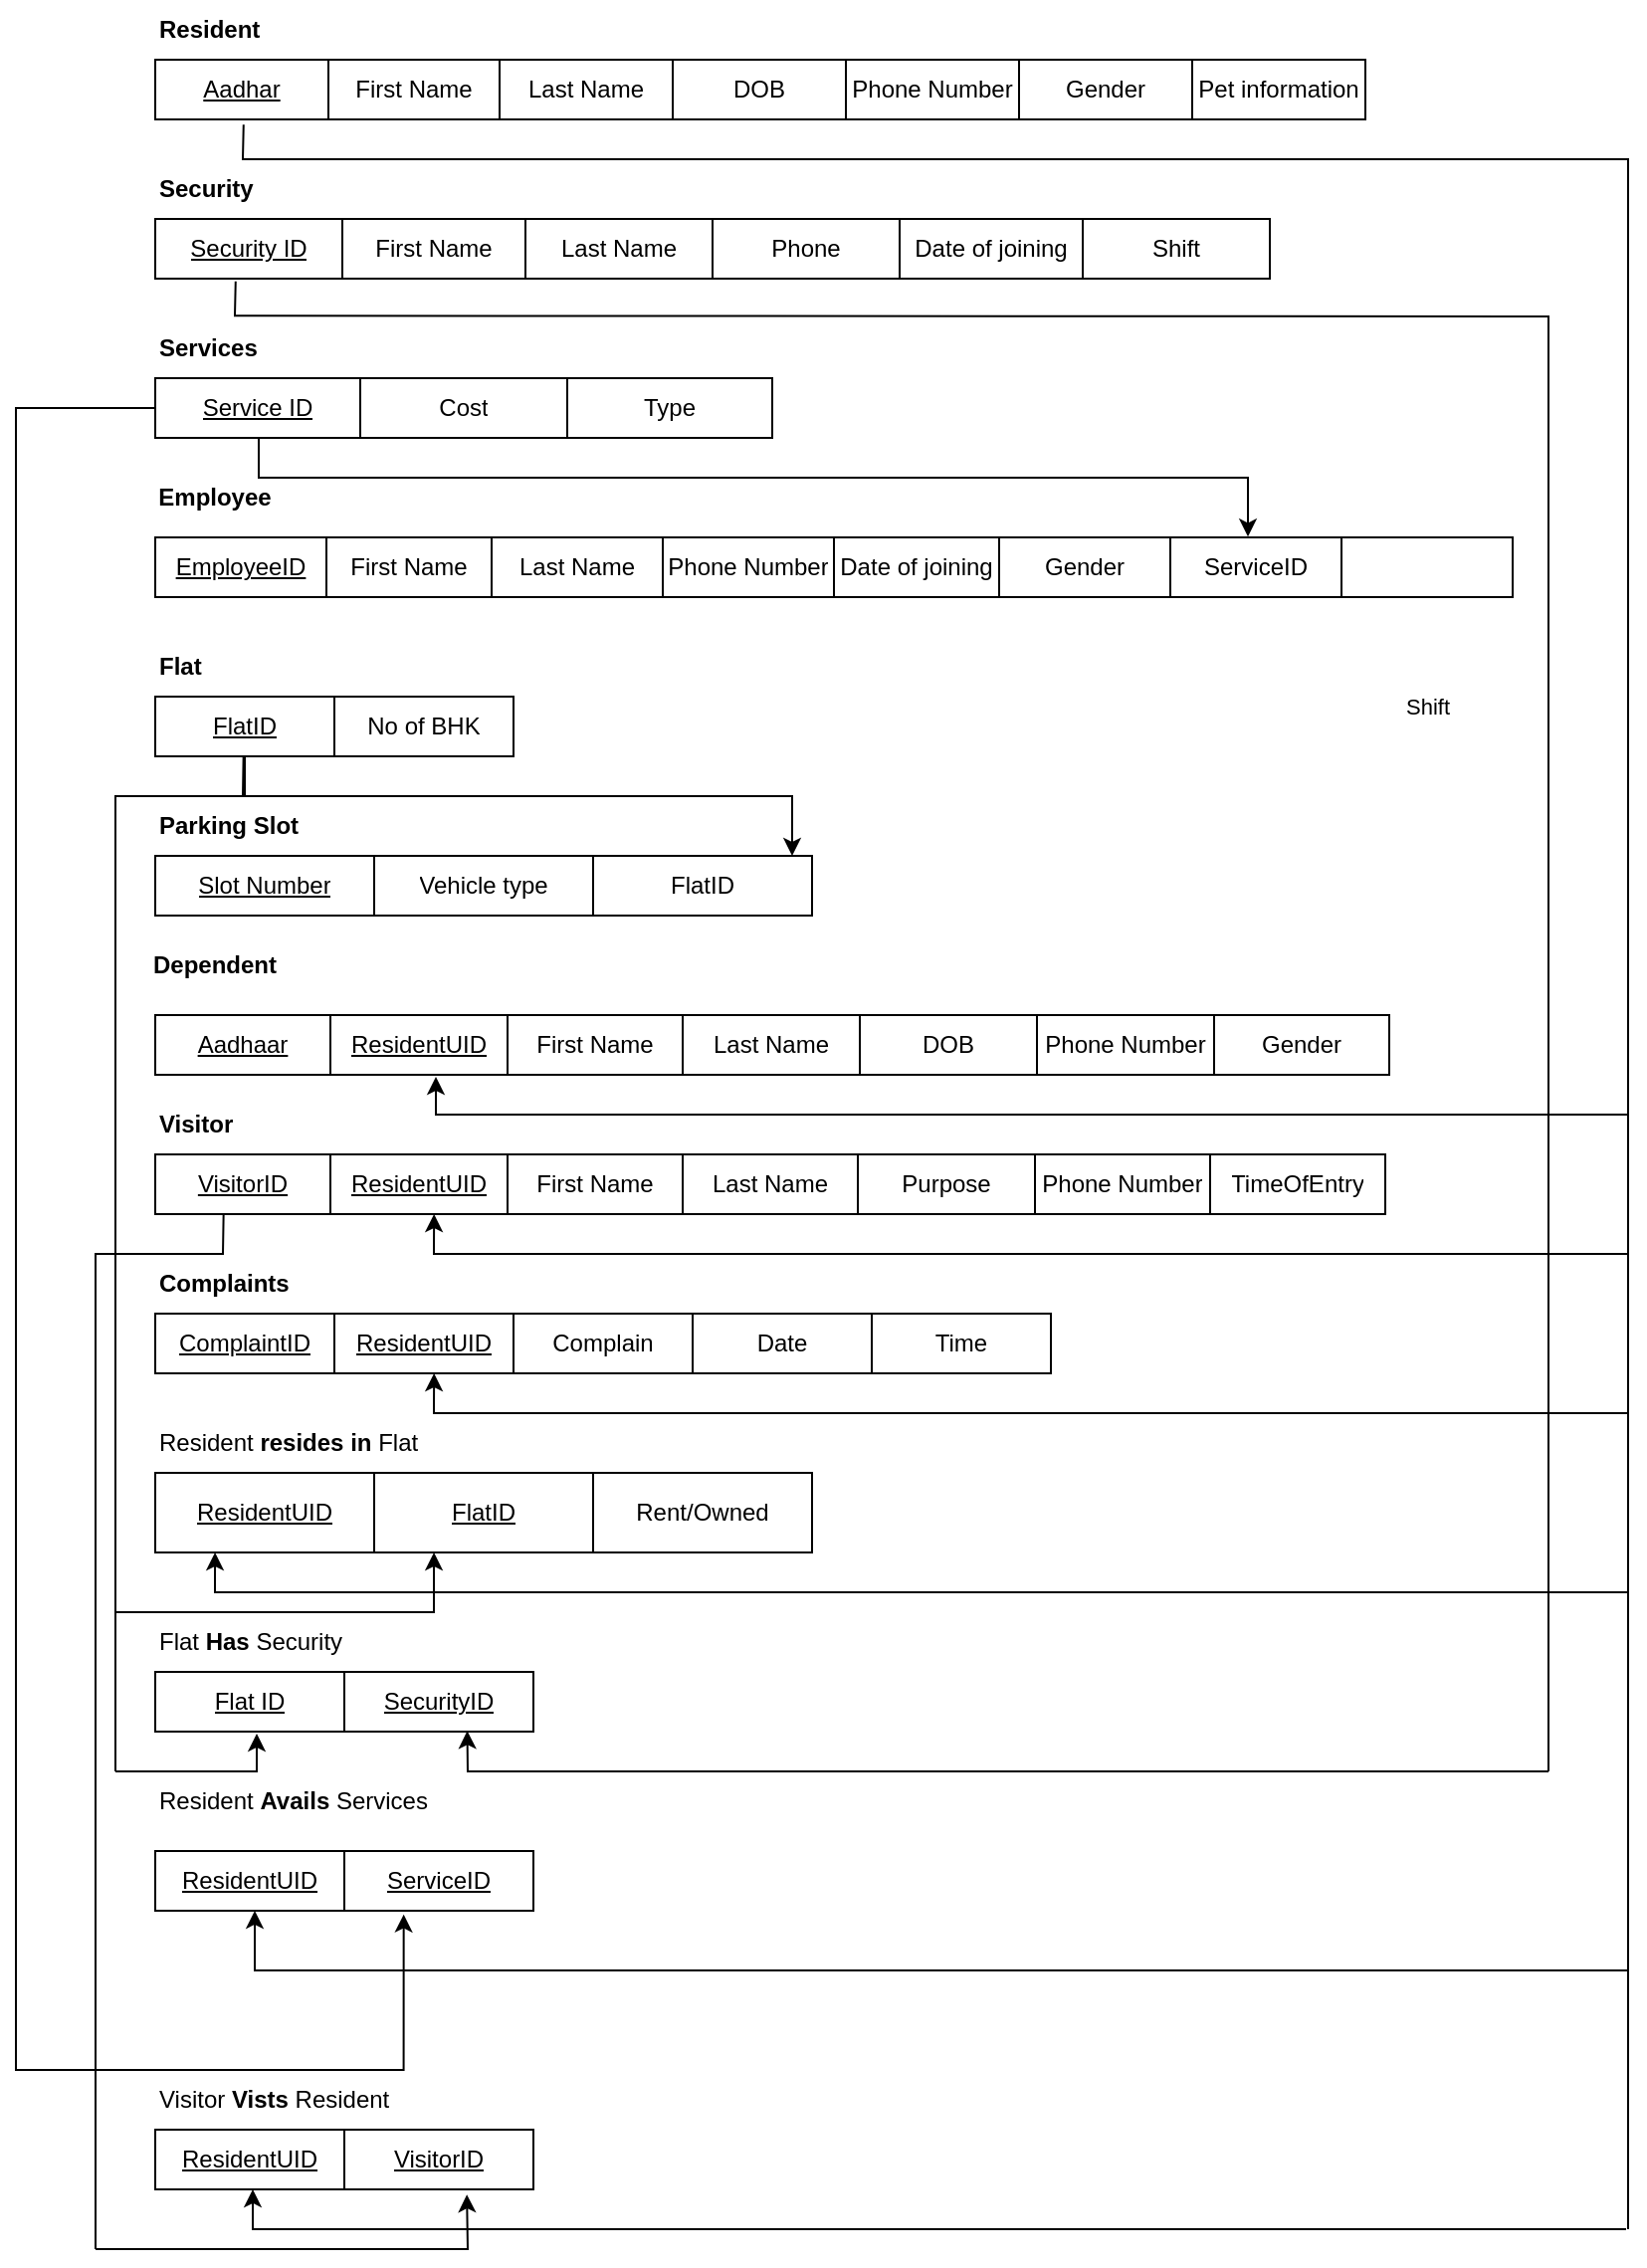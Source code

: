 <mxfile version="15.6.2" type="google"><diagram id="RNq_NW-v4HXWH7yuH_KK" name="Page-1"><mxGraphModel dx="1940" dy="628" grid="1" gridSize="10" guides="1" tooltips="1" connect="1" arrows="1" fold="1" page="1" pageScale="1" pageWidth="827" pageHeight="1169" math="0" shadow="0"><root><mxCell id="0"/><mxCell id="1" parent="0"/><mxCell id="H62181Dm9VZRZOaJPFWb-1" value="" style="shape=table;html=1;whiteSpace=wrap;startSize=0;container=1;collapsible=0;childLayout=tableLayout;" parent="1" vertex="1"><mxGeometry x="20" y="50" width="608" height="30" as="geometry"/></mxCell><mxCell id="H62181Dm9VZRZOaJPFWb-6" value="" style="shape=partialRectangle;html=1;whiteSpace=wrap;collapsible=0;dropTarget=0;pointerEvents=0;fillColor=none;top=0;left=0;bottom=0;right=0;points=[[0,0.5],[1,0.5]];portConstraint=eastwest;" parent="H62181Dm9VZRZOaJPFWb-1" vertex="1"><mxGeometry width="608" height="30" as="geometry"/></mxCell><mxCell id="H62181Dm9VZRZOaJPFWb-7" value="&lt;u&gt;Aadhar&lt;/u&gt;" style="shape=partialRectangle;html=1;whiteSpace=wrap;connectable=0;fillColor=none;top=0;left=0;bottom=0;right=0;overflow=hidden;pointerEvents=1;" parent="H62181Dm9VZRZOaJPFWb-6" vertex="1"><mxGeometry width="87" height="30" as="geometry"><mxRectangle width="87" height="30" as="alternateBounds"/></mxGeometry></mxCell><mxCell id="H62181Dm9VZRZOaJPFWb-8" value="First Name" style="shape=partialRectangle;html=1;whiteSpace=wrap;connectable=0;fillColor=none;top=0;left=0;bottom=0;right=0;overflow=hidden;pointerEvents=1;" parent="H62181Dm9VZRZOaJPFWb-6" vertex="1"><mxGeometry x="87" width="86" height="30" as="geometry"><mxRectangle width="86" height="30" as="alternateBounds"/></mxGeometry></mxCell><mxCell id="H62181Dm9VZRZOaJPFWb-15" value="Last Name" style="shape=partialRectangle;html=1;whiteSpace=wrap;connectable=0;fillColor=none;top=0;left=0;bottom=0;right=0;overflow=hidden;pointerEvents=1;" parent="H62181Dm9VZRZOaJPFWb-6" vertex="1"><mxGeometry x="173" width="87" height="30" as="geometry"><mxRectangle width="87" height="30" as="alternateBounds"/></mxGeometry></mxCell><mxCell id="H62181Dm9VZRZOaJPFWb-18" value="DOB" style="shape=partialRectangle;html=1;whiteSpace=wrap;connectable=0;fillColor=none;top=0;left=0;bottom=0;right=0;overflow=hidden;pointerEvents=1;" parent="H62181Dm9VZRZOaJPFWb-6" vertex="1"><mxGeometry x="260" width="87" height="30" as="geometry"><mxRectangle width="87" height="30" as="alternateBounds"/></mxGeometry></mxCell><mxCell id="H62181Dm9VZRZOaJPFWb-9" value="Phone Number" style="shape=partialRectangle;html=1;whiteSpace=wrap;connectable=0;fillColor=none;top=0;left=0;bottom=0;right=0;overflow=hidden;pointerEvents=1;" parent="H62181Dm9VZRZOaJPFWb-6" vertex="1"><mxGeometry x="347" width="87" height="30" as="geometry"><mxRectangle width="87" height="30" as="alternateBounds"/></mxGeometry></mxCell><mxCell id="H62181Dm9VZRZOaJPFWb-19" value="Gender" style="shape=partialRectangle;html=1;whiteSpace=wrap;connectable=0;fillColor=none;top=0;left=0;bottom=0;right=0;overflow=hidden;pointerEvents=1;" parent="H62181Dm9VZRZOaJPFWb-6" vertex="1"><mxGeometry x="434" width="87" height="30" as="geometry"><mxRectangle width="87" height="30" as="alternateBounds"/></mxGeometry></mxCell><mxCell id="H62181Dm9VZRZOaJPFWb-20" value="Pet information" style="shape=partialRectangle;html=1;whiteSpace=wrap;connectable=0;fillColor=none;top=0;left=0;bottom=0;right=0;overflow=hidden;pointerEvents=1;" parent="H62181Dm9VZRZOaJPFWb-6" vertex="1"><mxGeometry x="521" width="87" height="30" as="geometry"><mxRectangle width="87" height="30" as="alternateBounds"/></mxGeometry></mxCell><mxCell id="H62181Dm9VZRZOaJPFWb-17" value="&lt;b&gt;Resident&lt;/b&gt;" style="text;html=1;strokeColor=none;fillColor=none;align=left;verticalAlign=middle;whiteSpace=wrap;rounded=0;" parent="1" vertex="1"><mxGeometry x="20" y="20" width="60" height="30" as="geometry"/></mxCell><mxCell id="H62181Dm9VZRZOaJPFWb-21" value="" style="shape=table;startSize=0;container=1;collapsible=0;childLayout=tableLayout;" parent="1" vertex="1"><mxGeometry x="20" y="130" width="560" height="30" as="geometry"/></mxCell><mxCell id="H62181Dm9VZRZOaJPFWb-22" value="" style="shape=partialRectangle;collapsible=0;dropTarget=0;pointerEvents=0;fillColor=none;top=0;left=0;bottom=0;right=0;points=[[0,0.5],[1,0.5]];portConstraint=eastwest;" parent="H62181Dm9VZRZOaJPFWb-21" vertex="1"><mxGeometry width="560" height="30" as="geometry"/></mxCell><mxCell id="H62181Dm9VZRZOaJPFWb-23" value="&lt;u&gt;Security ID&lt;/u&gt;" style="shape=partialRectangle;html=1;whiteSpace=wrap;connectable=0;overflow=hidden;fillColor=none;top=0;left=0;bottom=0;right=0;pointerEvents=1;" parent="H62181Dm9VZRZOaJPFWb-22" vertex="1"><mxGeometry width="94" height="30" as="geometry"><mxRectangle width="94" height="30" as="alternateBounds"/></mxGeometry></mxCell><mxCell id="H62181Dm9VZRZOaJPFWb-24" value="First Name" style="shape=partialRectangle;html=1;whiteSpace=wrap;connectable=0;overflow=hidden;fillColor=none;top=0;left=0;bottom=0;right=0;pointerEvents=1;" parent="H62181Dm9VZRZOaJPFWb-22" vertex="1"><mxGeometry x="94" width="92" height="30" as="geometry"><mxRectangle width="92" height="30" as="alternateBounds"/></mxGeometry></mxCell><mxCell id="H62181Dm9VZRZOaJPFWb-25" value="Last Name" style="shape=partialRectangle;html=1;whiteSpace=wrap;connectable=0;overflow=hidden;fillColor=none;top=0;left=0;bottom=0;right=0;pointerEvents=1;" parent="H62181Dm9VZRZOaJPFWb-22" vertex="1"><mxGeometry x="186" width="94" height="30" as="geometry"><mxRectangle width="94" height="30" as="alternateBounds"/></mxGeometry></mxCell><mxCell id="H62181Dm9VZRZOaJPFWb-26" value="Phone" style="shape=partialRectangle;html=1;whiteSpace=wrap;connectable=0;overflow=hidden;fillColor=none;top=0;left=0;bottom=0;right=0;pointerEvents=1;" parent="H62181Dm9VZRZOaJPFWb-22" vertex="1"><mxGeometry x="280" width="94" height="30" as="geometry"><mxRectangle width="94" height="30" as="alternateBounds"/></mxGeometry></mxCell><mxCell id="H62181Dm9VZRZOaJPFWb-27" value="Date of joining" style="shape=partialRectangle;html=1;whiteSpace=wrap;connectable=0;overflow=hidden;fillColor=none;top=0;left=0;bottom=0;right=0;pointerEvents=1;" parent="H62181Dm9VZRZOaJPFWb-22" vertex="1"><mxGeometry x="374" width="92" height="30" as="geometry"><mxRectangle width="92" height="30" as="alternateBounds"/></mxGeometry></mxCell><mxCell id="H62181Dm9VZRZOaJPFWb-28" value="Shift" style="shape=partialRectangle;html=1;whiteSpace=wrap;connectable=0;overflow=hidden;fillColor=none;top=0;left=0;bottom=0;right=0;pointerEvents=1;" parent="H62181Dm9VZRZOaJPFWb-22" vertex="1"><mxGeometry x="466" width="94" height="30" as="geometry"><mxRectangle width="94" height="30" as="alternateBounds"/></mxGeometry></mxCell><mxCell id="H62181Dm9VZRZOaJPFWb-29" value="&lt;b&gt;Security&lt;/b&gt;" style="text;html=1;strokeColor=none;fillColor=none;align=left;verticalAlign=middle;whiteSpace=wrap;rounded=0;" parent="1" vertex="1"><mxGeometry x="20" y="100" width="60" height="30" as="geometry"/></mxCell><mxCell id="O0winE4f-D23EuG7R6Gp-1" style="edgeStyle=orthogonalEdgeStyle;rounded=0;orthogonalLoop=1;jettySize=auto;html=1;entryX=0.805;entryY=-0.012;entryDx=0;entryDy=0;entryPerimeter=0;" parent="1" source="H62181Dm9VZRZOaJPFWb-31" target="H62181Dm9VZRZOaJPFWb-37" edge="1"><mxGeometry relative="1" as="geometry"><mxPoint x="570" y="280" as="targetPoint"/><Array as="points"><mxPoint x="72" y="260"/><mxPoint x="569" y="260"/></Array></mxGeometry></mxCell><mxCell id="H62181Dm9VZRZOaJPFWb-30" value="" style="shape=table;startSize=0;container=1;collapsible=0;childLayout=tableLayout;" parent="1" vertex="1"><mxGeometry x="20" y="210" width="310" height="30" as="geometry"/></mxCell><mxCell id="H62181Dm9VZRZOaJPFWb-31" value="" style="shape=partialRectangle;collapsible=0;dropTarget=0;pointerEvents=0;fillColor=none;top=0;left=0;bottom=0;right=0;points=[[0,0.5],[1,0.5]];portConstraint=eastwest;" parent="H62181Dm9VZRZOaJPFWb-30" vertex="1"><mxGeometry width="310" height="30" as="geometry"/></mxCell><mxCell id="H62181Dm9VZRZOaJPFWb-32" value="&lt;u&gt;Service ID&lt;/u&gt;" style="shape=partialRectangle;html=1;whiteSpace=wrap;connectable=0;overflow=hidden;fillColor=none;top=0;left=0;bottom=0;right=0;pointerEvents=1;" parent="H62181Dm9VZRZOaJPFWb-31" vertex="1"><mxGeometry width="103" height="30" as="geometry"><mxRectangle width="103" height="30" as="alternateBounds"/></mxGeometry></mxCell><mxCell id="H62181Dm9VZRZOaJPFWb-33" value="Cost" style="shape=partialRectangle;html=1;whiteSpace=wrap;connectable=0;overflow=hidden;fillColor=none;top=0;left=0;bottom=0;right=0;pointerEvents=1;" parent="H62181Dm9VZRZOaJPFWb-31" vertex="1"><mxGeometry x="103" width="104" height="30" as="geometry"><mxRectangle width="104" height="30" as="alternateBounds"/></mxGeometry></mxCell><mxCell id="H62181Dm9VZRZOaJPFWb-34" value="Type" style="shape=partialRectangle;html=1;whiteSpace=wrap;connectable=0;overflow=hidden;fillColor=none;top=0;left=0;bottom=0;right=0;pointerEvents=1;" parent="H62181Dm9VZRZOaJPFWb-31" vertex="1"><mxGeometry x="207" width="103" height="30" as="geometry"><mxRectangle width="103" height="30" as="alternateBounds"/></mxGeometry></mxCell><mxCell id="H62181Dm9VZRZOaJPFWb-35" value="&lt;b&gt;Services&lt;/b&gt;" style="text;html=1;strokeColor=none;fillColor=none;align=left;verticalAlign=middle;whiteSpace=wrap;rounded=0;" parent="1" vertex="1"><mxGeometry x="20" y="180" width="60" height="30" as="geometry"/></mxCell><mxCell id="H62181Dm9VZRZOaJPFWb-36" value="" style="shape=table;startSize=0;container=1;collapsible=0;childLayout=tableLayout;" parent="1" vertex="1"><mxGeometry x="20" y="290" width="682" height="30" as="geometry"/></mxCell><mxCell id="H62181Dm9VZRZOaJPFWb-37" value="" style="shape=partialRectangle;collapsible=0;dropTarget=0;pointerEvents=0;fillColor=none;top=0;left=0;bottom=0;right=0;points=[[0,0.5],[1,0.5]];portConstraint=eastwest;" parent="H62181Dm9VZRZOaJPFWb-36" vertex="1"><mxGeometry width="682" height="30" as="geometry"/></mxCell><mxCell id="H62181Dm9VZRZOaJPFWb-38" value="&lt;u&gt;EmployeeID&lt;/u&gt;" style="shape=partialRectangle;html=1;whiteSpace=wrap;connectable=0;overflow=hidden;fillColor=none;top=0;left=0;bottom=0;right=0;pointerEvents=1;" parent="H62181Dm9VZRZOaJPFWb-37" vertex="1"><mxGeometry width="86" height="30" as="geometry"><mxRectangle width="86" height="30" as="alternateBounds"/></mxGeometry></mxCell><mxCell id="H62181Dm9VZRZOaJPFWb-39" value="First Name" style="shape=partialRectangle;html=1;whiteSpace=wrap;connectable=0;overflow=hidden;fillColor=none;top=0;left=0;bottom=0;right=0;pointerEvents=1;" parent="H62181Dm9VZRZOaJPFWb-37" vertex="1"><mxGeometry x="86" width="83" height="30" as="geometry"><mxRectangle width="83" height="30" as="alternateBounds"/></mxGeometry></mxCell><mxCell id="H62181Dm9VZRZOaJPFWb-40" value="Last Name" style="shape=partialRectangle;html=1;whiteSpace=wrap;connectable=0;overflow=hidden;fillColor=none;top=0;left=0;bottom=0;right=0;pointerEvents=1;" parent="H62181Dm9VZRZOaJPFWb-37" vertex="1"><mxGeometry x="169" width="86" height="30" as="geometry"><mxRectangle width="86" height="30" as="alternateBounds"/></mxGeometry></mxCell><mxCell id="H62181Dm9VZRZOaJPFWb-41" value="Phone Number" style="shape=partialRectangle;html=1;whiteSpace=wrap;connectable=0;overflow=hidden;fillColor=none;top=0;left=0;bottom=0;right=0;pointerEvents=1;" parent="H62181Dm9VZRZOaJPFWb-37" vertex="1"><mxGeometry x="255" width="86" height="30" as="geometry"><mxRectangle width="86" height="30" as="alternateBounds"/></mxGeometry></mxCell><mxCell id="H62181Dm9VZRZOaJPFWb-42" value="Date of joining" style="shape=partialRectangle;html=1;whiteSpace=wrap;connectable=0;overflow=hidden;fillColor=none;top=0;left=0;bottom=0;right=0;pointerEvents=1;" parent="H62181Dm9VZRZOaJPFWb-37" vertex="1"><mxGeometry x="341" width="83" height="30" as="geometry"><mxRectangle width="83" height="30" as="alternateBounds"/></mxGeometry></mxCell><mxCell id="H62181Dm9VZRZOaJPFWb-43" value="Gender" style="shape=partialRectangle;html=1;whiteSpace=wrap;connectable=0;overflow=hidden;fillColor=none;top=0;left=0;bottom=0;right=0;pointerEvents=1;" parent="H62181Dm9VZRZOaJPFWb-37" vertex="1"><mxGeometry x="424" width="86" height="30" as="geometry"><mxRectangle width="86" height="30" as="alternateBounds"/></mxGeometry></mxCell><mxCell id="NTklcSWRSHmO2ZLpcXiL-11" value="ServiceID" style="shape=partialRectangle;html=1;whiteSpace=wrap;connectable=0;overflow=hidden;fillColor=none;top=0;left=0;bottom=0;right=0;pointerEvents=1;" parent="H62181Dm9VZRZOaJPFWb-37" vertex="1"><mxGeometry x="510" width="86" height="30" as="geometry"><mxRectangle width="86" height="30" as="alternateBounds"/></mxGeometry></mxCell><mxCell id="HDBw9Hg4qlHPJyRecNXL-1" style="shape=partialRectangle;html=1;whiteSpace=wrap;connectable=0;overflow=hidden;fillColor=none;top=0;left=0;bottom=0;right=0;pointerEvents=1;" parent="H62181Dm9VZRZOaJPFWb-37" vertex="1"><mxGeometry x="596" width="86" height="30" as="geometry"><mxRectangle width="86" height="30" as="alternateBounds"/></mxGeometry></mxCell><mxCell id="H62181Dm9VZRZOaJPFWb-44" value="&lt;b&gt;Employee&lt;/b&gt;" style="text;html=1;strokeColor=none;fillColor=none;align=center;verticalAlign=middle;whiteSpace=wrap;rounded=0;" parent="1" vertex="1"><mxGeometry x="20" y="250" width="60" height="40" as="geometry"/></mxCell><mxCell id="H62181Dm9VZRZOaJPFWb-45" value="" style="shape=table;startSize=0;container=1;collapsible=0;childLayout=tableLayout;" parent="1" vertex="1"><mxGeometry x="20" y="530" width="620" height="30" as="geometry"/></mxCell><mxCell id="H62181Dm9VZRZOaJPFWb-46" value="" style="shape=partialRectangle;collapsible=0;dropTarget=0;pointerEvents=0;fillColor=none;top=0;left=0;bottom=0;right=0;points=[[0,0.5],[1,0.5]];portConstraint=eastwest;" parent="H62181Dm9VZRZOaJPFWb-45" vertex="1"><mxGeometry width="620" height="30" as="geometry"/></mxCell><mxCell id="H62181Dm9VZRZOaJPFWb-47" value="&lt;u&gt;Aadhaar&lt;/u&gt;" style="shape=partialRectangle;html=1;whiteSpace=wrap;connectable=0;overflow=hidden;fillColor=none;top=0;left=0;bottom=0;right=0;pointerEvents=1;" parent="H62181Dm9VZRZOaJPFWb-46" vertex="1"><mxGeometry width="88" height="30" as="geometry"><mxRectangle width="88" height="30" as="alternateBounds"/></mxGeometry></mxCell><mxCell id="H62181Dm9VZRZOaJPFWb-48" value="&lt;u&gt;ResidentUID&lt;/u&gt;" style="shape=partialRectangle;html=1;whiteSpace=wrap;connectable=0;overflow=hidden;fillColor=none;top=0;left=0;bottom=0;right=0;pointerEvents=1;" parent="H62181Dm9VZRZOaJPFWb-46" vertex="1"><mxGeometry x="88" width="89" height="30" as="geometry"><mxRectangle width="89" height="30" as="alternateBounds"/></mxGeometry></mxCell><mxCell id="H62181Dm9VZRZOaJPFWb-54" value="First Name" style="shape=partialRectangle;html=1;whiteSpace=wrap;connectable=0;overflow=hidden;fillColor=none;top=0;left=0;bottom=0;right=0;pointerEvents=1;" parent="H62181Dm9VZRZOaJPFWb-46" vertex="1"><mxGeometry x="177" width="88" height="30" as="geometry"><mxRectangle width="88" height="30" as="alternateBounds"/></mxGeometry></mxCell><mxCell id="H62181Dm9VZRZOaJPFWb-49" value="Last Name" style="shape=partialRectangle;html=1;whiteSpace=wrap;connectable=0;overflow=hidden;fillColor=none;top=0;left=0;bottom=0;right=0;pointerEvents=1;" parent="H62181Dm9VZRZOaJPFWb-46" vertex="1"><mxGeometry x="265" width="89" height="30" as="geometry"><mxRectangle width="89" height="30" as="alternateBounds"/></mxGeometry></mxCell><mxCell id="H62181Dm9VZRZOaJPFWb-50" value="DOB" style="shape=partialRectangle;html=1;whiteSpace=wrap;connectable=0;overflow=hidden;fillColor=none;top=0;left=0;bottom=0;right=0;pointerEvents=1;" parent="H62181Dm9VZRZOaJPFWb-46" vertex="1"><mxGeometry x="354" width="89" height="30" as="geometry"><mxRectangle width="89" height="30" as="alternateBounds"/></mxGeometry></mxCell><mxCell id="H62181Dm9VZRZOaJPFWb-51" value="Phone Number" style="shape=partialRectangle;html=1;whiteSpace=wrap;connectable=0;overflow=hidden;fillColor=none;top=0;left=0;bottom=0;right=0;pointerEvents=1;" parent="H62181Dm9VZRZOaJPFWb-46" vertex="1"><mxGeometry x="443" width="89" height="30" as="geometry"><mxRectangle width="89" height="30" as="alternateBounds"/></mxGeometry></mxCell><mxCell id="H62181Dm9VZRZOaJPFWb-52" value="Gender" style="shape=partialRectangle;html=1;whiteSpace=wrap;connectable=0;overflow=hidden;fillColor=none;top=0;left=0;bottom=0;right=0;pointerEvents=1;" parent="H62181Dm9VZRZOaJPFWb-46" vertex="1"><mxGeometry x="532" width="88" height="30" as="geometry"><mxRectangle width="88" height="30" as="alternateBounds"/></mxGeometry></mxCell><mxCell id="H62181Dm9VZRZOaJPFWb-56" value="&lt;b&gt;Dependent&lt;/b&gt;" style="text;html=1;strokeColor=none;fillColor=none;align=center;verticalAlign=middle;whiteSpace=wrap;rounded=0;" parent="1" vertex="1"><mxGeometry x="20" y="490" width="60" height="30" as="geometry"/></mxCell><mxCell id="H62181Dm9VZRZOaJPFWb-58" value="" style="shape=table;startSize=0;container=1;collapsible=0;childLayout=tableLayout;align=center;" parent="1" vertex="1"><mxGeometry x="20" y="600" width="618" height="30" as="geometry"/></mxCell><mxCell id="H62181Dm9VZRZOaJPFWb-59" value="" style="shape=partialRectangle;collapsible=0;dropTarget=0;pointerEvents=0;fillColor=none;top=0;left=0;bottom=0;right=0;points=[[0,0.5],[1,0.5]];portConstraint=eastwest;align=center;" parent="H62181Dm9VZRZOaJPFWb-58" vertex="1"><mxGeometry width="618" height="30" as="geometry"/></mxCell><mxCell id="H62181Dm9VZRZOaJPFWb-60" value="&lt;u&gt;VisitorID&lt;/u&gt;" style="shape=partialRectangle;html=1;whiteSpace=wrap;connectable=0;overflow=hidden;fillColor=none;top=0;left=0;bottom=0;right=0;pointerEvents=1;align=center;" parent="H62181Dm9VZRZOaJPFWb-59" vertex="1"><mxGeometry width="88" height="30" as="geometry"><mxRectangle width="88" height="30" as="alternateBounds"/></mxGeometry></mxCell><mxCell id="H62181Dm9VZRZOaJPFWb-61" value="&lt;u&gt;ResidentUID&lt;/u&gt;" style="shape=partialRectangle;html=1;whiteSpace=wrap;connectable=0;overflow=hidden;fillColor=none;top=0;left=0;bottom=0;right=0;pointerEvents=1;align=center;" parent="H62181Dm9VZRZOaJPFWb-59" vertex="1"><mxGeometry x="88" width="89" height="30" as="geometry"><mxRectangle width="89" height="30" as="alternateBounds"/></mxGeometry></mxCell><mxCell id="H62181Dm9VZRZOaJPFWb-62" value="First Name" style="shape=partialRectangle;html=1;whiteSpace=wrap;connectable=0;overflow=hidden;fillColor=none;top=0;left=0;bottom=0;right=0;pointerEvents=1;align=center;" parent="H62181Dm9VZRZOaJPFWb-59" vertex="1"><mxGeometry x="177" width="88" height="30" as="geometry"><mxRectangle width="88" height="30" as="alternateBounds"/></mxGeometry></mxCell><mxCell id="H62181Dm9VZRZOaJPFWb-63" value="Last Name" style="shape=partialRectangle;html=1;whiteSpace=wrap;connectable=0;overflow=hidden;fillColor=none;top=0;left=0;bottom=0;right=0;pointerEvents=1;align=center;" parent="H62181Dm9VZRZOaJPFWb-59" vertex="1"><mxGeometry x="265" width="88" height="30" as="geometry"><mxRectangle width="88" height="30" as="alternateBounds"/></mxGeometry></mxCell><mxCell id="H62181Dm9VZRZOaJPFWb-64" value="Purpose" style="shape=partialRectangle;html=1;whiteSpace=wrap;connectable=0;overflow=hidden;fillColor=none;top=0;left=0;bottom=0;right=0;pointerEvents=1;align=center;" parent="H62181Dm9VZRZOaJPFWb-59" vertex="1"><mxGeometry x="353" width="89" height="30" as="geometry"><mxRectangle width="89" height="30" as="alternateBounds"/></mxGeometry></mxCell><mxCell id="H62181Dm9VZRZOaJPFWb-65" value="Phone Number" style="shape=partialRectangle;html=1;whiteSpace=wrap;connectable=0;overflow=hidden;fillColor=none;top=0;left=0;bottom=0;right=0;pointerEvents=1;align=center;" parent="H62181Dm9VZRZOaJPFWb-59" vertex="1"><mxGeometry x="442" width="88" height="30" as="geometry"><mxRectangle width="88" height="30" as="alternateBounds"/></mxGeometry></mxCell><mxCell id="HDBw9Hg4qlHPJyRecNXL-3" value="TimeOfEntry" style="shape=partialRectangle;html=1;whiteSpace=wrap;connectable=0;overflow=hidden;fillColor=none;top=0;left=0;bottom=0;right=0;pointerEvents=1;align=center;" parent="H62181Dm9VZRZOaJPFWb-59" vertex="1"><mxGeometry x="530" width="88" height="30" as="geometry"><mxRectangle width="88" height="30" as="alternateBounds"/></mxGeometry></mxCell><mxCell id="H62181Dm9VZRZOaJPFWb-66" value="&lt;b&gt;Visitor&lt;/b&gt;" style="text;html=1;strokeColor=none;fillColor=none;align=left;verticalAlign=middle;whiteSpace=wrap;rounded=0;" parent="1" vertex="1"><mxGeometry x="20" y="570" width="60" height="30" as="geometry"/></mxCell><mxCell id="H62181Dm9VZRZOaJPFWb-67" value="" style="shape=table;startSize=0;container=1;collapsible=0;childLayout=tableLayout;align=left;" parent="1" vertex="1"><mxGeometry x="20" y="680" width="450" height="30" as="geometry"/></mxCell><mxCell id="H62181Dm9VZRZOaJPFWb-68" value="" style="shape=partialRectangle;collapsible=0;dropTarget=0;pointerEvents=0;fillColor=none;top=0;left=0;bottom=0;right=0;points=[[0,0.5],[1,0.5]];portConstraint=eastwest;align=left;" parent="H62181Dm9VZRZOaJPFWb-67" vertex="1"><mxGeometry width="450" height="30" as="geometry"/></mxCell><mxCell id="H62181Dm9VZRZOaJPFWb-69" value="&lt;u&gt;ComplaintID&lt;/u&gt;" style="shape=partialRectangle;html=1;whiteSpace=wrap;connectable=0;overflow=hidden;fillColor=none;top=0;left=0;bottom=0;right=0;pointerEvents=1;align=center;" parent="H62181Dm9VZRZOaJPFWb-68" vertex="1"><mxGeometry width="90" height="30" as="geometry"><mxRectangle width="90" height="30" as="alternateBounds"/></mxGeometry></mxCell><mxCell id="H62181Dm9VZRZOaJPFWb-70" value="&lt;u&gt;ResidentUID&lt;/u&gt;" style="shape=partialRectangle;html=1;whiteSpace=wrap;connectable=0;overflow=hidden;fillColor=none;top=0;left=0;bottom=0;right=0;pointerEvents=1;align=center;" parent="H62181Dm9VZRZOaJPFWb-68" vertex="1"><mxGeometry x="90" width="90" height="30" as="geometry"><mxRectangle width="90" height="30" as="alternateBounds"/></mxGeometry></mxCell><mxCell id="H62181Dm9VZRZOaJPFWb-71" value="Complain" style="shape=partialRectangle;html=1;whiteSpace=wrap;connectable=0;overflow=hidden;fillColor=none;top=0;left=0;bottom=0;right=0;pointerEvents=1;align=center;" parent="H62181Dm9VZRZOaJPFWb-68" vertex="1"><mxGeometry x="180" width="90" height="30" as="geometry"><mxRectangle width="90" height="30" as="alternateBounds"/></mxGeometry></mxCell><mxCell id="H62181Dm9VZRZOaJPFWb-72" value="Date" style="shape=partialRectangle;html=1;whiteSpace=wrap;connectable=0;overflow=hidden;fillColor=none;top=0;left=0;bottom=0;right=0;pointerEvents=1;align=center;" parent="H62181Dm9VZRZOaJPFWb-68" vertex="1"><mxGeometry x="270" width="90" height="30" as="geometry"><mxRectangle width="90" height="30" as="alternateBounds"/></mxGeometry></mxCell><mxCell id="H62181Dm9VZRZOaJPFWb-73" value="Time" style="shape=partialRectangle;html=1;whiteSpace=wrap;connectable=0;overflow=hidden;fillColor=none;top=0;left=0;bottom=0;right=0;pointerEvents=1;align=center;" parent="H62181Dm9VZRZOaJPFWb-68" vertex="1"><mxGeometry x="360" width="90" height="30" as="geometry"><mxRectangle width="90" height="30" as="alternateBounds"/></mxGeometry></mxCell><mxCell id="H62181Dm9VZRZOaJPFWb-74" value="&lt;b&gt;Complaints&lt;/b&gt;" style="text;html=1;strokeColor=none;fillColor=none;align=left;verticalAlign=middle;whiteSpace=wrap;rounded=0;" parent="1" vertex="1"><mxGeometry x="20" y="650" width="60" height="30" as="geometry"/></mxCell><mxCell id="H62181Dm9VZRZOaJPFWb-75" value="" style="shape=table;startSize=0;container=1;collapsible=0;childLayout=tableLayout;align=left;" parent="1" vertex="1"><mxGeometry x="20" y="370" width="180" height="30" as="geometry"/></mxCell><mxCell id="H62181Dm9VZRZOaJPFWb-76" value="" style="shape=partialRectangle;collapsible=0;dropTarget=0;pointerEvents=0;fillColor=none;top=0;left=0;bottom=0;right=0;points=[[0,0.5],[1,0.5]];portConstraint=eastwest;align=left;" parent="H62181Dm9VZRZOaJPFWb-75" vertex="1"><mxGeometry width="180" height="30" as="geometry"/></mxCell><mxCell id="H62181Dm9VZRZOaJPFWb-77" value="&lt;u&gt;FlatID&lt;/u&gt;" style="shape=partialRectangle;html=1;whiteSpace=wrap;connectable=0;overflow=hidden;fillColor=none;top=0;left=0;bottom=0;right=0;pointerEvents=1;align=center;" parent="H62181Dm9VZRZOaJPFWb-76" vertex="1"><mxGeometry width="90" height="30" as="geometry"><mxRectangle width="90" height="30" as="alternateBounds"/></mxGeometry></mxCell><mxCell id="HDBw9Hg4qlHPJyRecNXL-12" value="No of BHK" style="shape=partialRectangle;html=1;whiteSpace=wrap;connectable=0;overflow=hidden;fillColor=none;top=0;left=0;bottom=0;right=0;pointerEvents=1;align=center;" parent="H62181Dm9VZRZOaJPFWb-76" vertex="1"><mxGeometry x="90" width="90" height="30" as="geometry"><mxRectangle width="90" height="30" as="alternateBounds"/></mxGeometry></mxCell><mxCell id="H62181Dm9VZRZOaJPFWb-79" value="&lt;b&gt;Flat&lt;/b&gt;" style="text;html=1;strokeColor=none;fillColor=none;align=left;verticalAlign=middle;whiteSpace=wrap;rounded=0;" parent="1" vertex="1"><mxGeometry x="20" y="340" width="60" height="30" as="geometry"/></mxCell><mxCell id="H62181Dm9VZRZOaJPFWb-86" value="&lt;b&gt;Parking Slot&lt;/b&gt;" style="text;html=1;strokeColor=none;fillColor=none;align=left;verticalAlign=middle;whiteSpace=wrap;rounded=0;" parent="1" vertex="1"><mxGeometry x="20" y="420" width="90" height="30" as="geometry"/></mxCell><mxCell id="H62181Dm9VZRZOaJPFWb-87" value="" style="shape=table;startSize=0;container=1;collapsible=0;childLayout=tableLayout;align=left;" parent="1" vertex="1"><mxGeometry x="20" y="450" width="330" height="30" as="geometry"/></mxCell><mxCell id="H62181Dm9VZRZOaJPFWb-88" value="" style="shape=partialRectangle;collapsible=0;dropTarget=0;pointerEvents=0;fillColor=none;top=0;left=0;bottom=0;right=0;points=[[0,0.5],[1,0.5]];portConstraint=eastwest;align=left;" parent="H62181Dm9VZRZOaJPFWb-87" vertex="1"><mxGeometry width="330" height="30" as="geometry"/></mxCell><mxCell id="H62181Dm9VZRZOaJPFWb-89" value="&lt;u&gt;Slot Number&lt;/u&gt;" style="shape=partialRectangle;html=1;whiteSpace=wrap;connectable=0;overflow=hidden;fillColor=none;top=0;left=0;bottom=0;right=0;pointerEvents=1;align=center;" parent="H62181Dm9VZRZOaJPFWb-88" vertex="1"><mxGeometry width="110" height="30" as="geometry"><mxRectangle width="110" height="30" as="alternateBounds"/></mxGeometry></mxCell><mxCell id="H62181Dm9VZRZOaJPFWb-90" value="Vehicle type" style="shape=partialRectangle;html=1;whiteSpace=wrap;connectable=0;overflow=hidden;fillColor=none;top=0;left=0;bottom=0;right=0;pointerEvents=1;align=center;" parent="H62181Dm9VZRZOaJPFWb-88" vertex="1"><mxGeometry x="110" width="110" height="30" as="geometry"><mxRectangle width="110" height="30" as="alternateBounds"/></mxGeometry></mxCell><mxCell id="NTklcSWRSHmO2ZLpcXiL-13" value="FlatID" style="shape=partialRectangle;html=1;whiteSpace=wrap;connectable=0;overflow=hidden;fillColor=none;top=0;left=0;bottom=0;right=0;pointerEvents=1;align=center;" parent="H62181Dm9VZRZOaJPFWb-88" vertex="1"><mxGeometry x="220" width="110" height="30" as="geometry"><mxRectangle width="110" height="30" as="alternateBounds"/></mxGeometry></mxCell><mxCell id="H62181Dm9VZRZOaJPFWb-91" value="Flat &lt;b&gt;Has&lt;/b&gt; Security" style="text;html=1;strokeColor=none;fillColor=none;align=left;verticalAlign=middle;whiteSpace=wrap;rounded=0;" parent="1" vertex="1"><mxGeometry x="20" y="830" width="110" height="30" as="geometry"/></mxCell><mxCell id="H62181Dm9VZRZOaJPFWb-93" value="" style="shape=table;startSize=0;container=1;collapsible=0;childLayout=tableLayout;align=left;" parent="1" vertex="1"><mxGeometry x="20" y="860" width="190" height="30" as="geometry"/></mxCell><mxCell id="H62181Dm9VZRZOaJPFWb-94" value="" style="shape=partialRectangle;collapsible=0;dropTarget=0;pointerEvents=0;fillColor=none;top=0;left=0;bottom=0;right=0;points=[[0,0.5],[1,0.5]];portConstraint=eastwest;align=left;" parent="H62181Dm9VZRZOaJPFWb-93" vertex="1"><mxGeometry width="190" height="30" as="geometry"/></mxCell><mxCell id="H62181Dm9VZRZOaJPFWb-96" value="&lt;u&gt;Flat ID&lt;/u&gt;" style="shape=partialRectangle;html=1;whiteSpace=wrap;connectable=0;overflow=hidden;fillColor=none;top=0;left=0;bottom=0;right=0;pointerEvents=1;align=center;" parent="H62181Dm9VZRZOaJPFWb-94" vertex="1"><mxGeometry width="95" height="30" as="geometry"><mxRectangle width="95" height="30" as="alternateBounds"/></mxGeometry></mxCell><mxCell id="H62181Dm9VZRZOaJPFWb-97" value="&lt;u&gt;SecurityID&lt;/u&gt;" style="shape=partialRectangle;html=1;whiteSpace=wrap;connectable=0;overflow=hidden;fillColor=none;top=0;left=0;bottom=0;right=0;pointerEvents=1;align=center;" parent="H62181Dm9VZRZOaJPFWb-94" vertex="1"><mxGeometry x="95" width="95" height="30" as="geometry"><mxRectangle width="95" height="30" as="alternateBounds"/></mxGeometry></mxCell><mxCell id="H62181Dm9VZRZOaJPFWb-98" value="Resident &lt;b&gt;Avails&lt;/b&gt; Services" style="text;html=1;strokeColor=none;fillColor=none;align=left;verticalAlign=middle;whiteSpace=wrap;rounded=0;" parent="1" vertex="1"><mxGeometry x="20" y="910" width="150" height="30" as="geometry"/></mxCell><mxCell id="H62181Dm9VZRZOaJPFWb-99" value="" style="shape=table;startSize=0;container=1;collapsible=0;childLayout=tableLayout;align=left;" parent="1" vertex="1"><mxGeometry x="20" y="950" width="190" height="30" as="geometry"/></mxCell><mxCell id="H62181Dm9VZRZOaJPFWb-100" value="" style="shape=partialRectangle;collapsible=0;dropTarget=0;pointerEvents=0;fillColor=none;top=0;left=0;bottom=0;right=0;points=[[0,0.5],[1,0.5]];portConstraint=eastwest;align=left;" parent="H62181Dm9VZRZOaJPFWb-99" vertex="1"><mxGeometry width="190" height="30" as="geometry"/></mxCell><mxCell id="H62181Dm9VZRZOaJPFWb-101" value="&lt;u&gt;ResidentUID&lt;/u&gt;" style="shape=partialRectangle;html=1;whiteSpace=wrap;connectable=0;overflow=hidden;fillColor=none;top=0;left=0;bottom=0;right=0;pointerEvents=1;align=center;" parent="H62181Dm9VZRZOaJPFWb-100" vertex="1"><mxGeometry width="95" height="30" as="geometry"><mxRectangle width="95" height="30" as="alternateBounds"/></mxGeometry></mxCell><mxCell id="H62181Dm9VZRZOaJPFWb-102" value="&lt;u&gt;ServiceID&lt;/u&gt;" style="shape=partialRectangle;html=1;whiteSpace=wrap;connectable=0;overflow=hidden;fillColor=none;top=0;left=0;bottom=0;right=0;pointerEvents=1;align=center;" parent="H62181Dm9VZRZOaJPFWb-100" vertex="1"><mxGeometry x="95" width="95" height="30" as="geometry"><mxRectangle width="95" height="30" as="alternateBounds"/></mxGeometry></mxCell><mxCell id="H62181Dm9VZRZOaJPFWb-103" value="" style="endArrow=none;html=1;rounded=0;entryX=0.073;entryY=1.089;entryDx=0;entryDy=0;entryPerimeter=0;endFill=0;" parent="1" target="H62181Dm9VZRZOaJPFWb-6" edge="1"><mxGeometry width="50" height="50" relative="1" as="geometry"><mxPoint x="760" y="1140" as="sourcePoint"/><mxPoint x="370" y="280" as="targetPoint"/><Array as="points"><mxPoint x="760" y="250"/><mxPoint x="760" y="100"/><mxPoint x="64" y="100"/></Array></mxGeometry></mxCell><mxCell id="HDBw9Hg4qlHPJyRecNXL-2" value="Shift" style="edgeLabel;html=1;align=center;verticalAlign=middle;resizable=0;points=[];" parent="H62181Dm9VZRZOaJPFWb-103" vertex="1" connectable="0"><mxGeometry x="-0.091" y="-1" relative="1" as="geometry"><mxPoint x="-102" y="32" as="offset"/></mxGeometry></mxCell><mxCell id="H62181Dm9VZRZOaJPFWb-104" value="" style="endArrow=classic;html=1;rounded=0;" parent="1" edge="1"><mxGeometry width="50" height="50" relative="1" as="geometry"><mxPoint x="760" y="580" as="sourcePoint"/><mxPoint x="161" y="561" as="targetPoint"/><Array as="points"><mxPoint x="161" y="580"/></Array></mxGeometry></mxCell><mxCell id="H62181Dm9VZRZOaJPFWb-105" value="" style="endArrow=classic;html=1;rounded=0;entryX=0.228;entryY=1;entryDx=0;entryDy=0;entryPerimeter=0;" parent="1" edge="1"><mxGeometry width="50" height="50" relative="1" as="geometry"><mxPoint x="760" y="650" as="sourcePoint"/><mxPoint x="160.08" y="630" as="targetPoint"/><Array as="points"><mxPoint x="160" y="650"/></Array></mxGeometry></mxCell><mxCell id="H62181Dm9VZRZOaJPFWb-106" value="" style="endArrow=classic;html=1;rounded=0;entryX=0.228;entryY=1;entryDx=0;entryDy=0;entryPerimeter=0;" parent="1" edge="1"><mxGeometry width="50" height="50" relative="1" as="geometry"><mxPoint x="760" y="730" as="sourcePoint"/><mxPoint x="160.08" y="710" as="targetPoint"/><Array as="points"><mxPoint x="160" y="730"/></Array></mxGeometry></mxCell><mxCell id="H62181Dm9VZRZOaJPFWb-107" value="" style="endArrow=none;html=1;rounded=0;endFill=0;" parent="1" edge="1"><mxGeometry width="50" height="50" relative="1" as="geometry"><mxPoint y="910" as="sourcePoint"/><mxPoint x="64.33" y="400" as="targetPoint"/><Array as="points"><mxPoint y="420"/><mxPoint x="64" y="420"/></Array></mxGeometry></mxCell><mxCell id="H62181Dm9VZRZOaJPFWb-113" value="" style="endArrow=classic;html=1;rounded=0;" parent="1" edge="1"><mxGeometry width="50" height="50" relative="1" as="geometry"><mxPoint y="910" as="sourcePoint"/><mxPoint x="71" y="891" as="targetPoint"/><Array as="points"><mxPoint x="71" y="910.0"/></Array></mxGeometry></mxCell><mxCell id="H62181Dm9VZRZOaJPFWb-114" value="" style="endArrow=classic;html=1;rounded=0;" parent="1" edge="1"><mxGeometry width="50" height="50" relative="1" as="geometry"><mxPoint x="760" y="1010" as="sourcePoint"/><mxPoint x="70" y="980" as="targetPoint"/><Array as="points"><mxPoint x="70" y="1010"/></Array></mxGeometry></mxCell><mxCell id="H62181Dm9VZRZOaJPFWb-118" value="" style="endArrow=none;html=1;rounded=0;entryX=0.073;entryY=1.089;entryDx=0;entryDy=0;entryPerimeter=0;endFill=0;" parent="1" edge="1"><mxGeometry width="50" height="50" relative="1" as="geometry"><mxPoint x="720" y="910" as="sourcePoint"/><mxPoint x="60.384" y="161.34" as="targetPoint"/><Array as="points"><mxPoint x="720" y="179"/><mxPoint x="60" y="178.67"/></Array></mxGeometry></mxCell><mxCell id="H62181Dm9VZRZOaJPFWb-119" value="" style="endArrow=classic;html=1;rounded=0;entryX=0.825;entryY=0.988;entryDx=0;entryDy=0;entryPerimeter=0;" parent="1" target="H62181Dm9VZRZOaJPFWb-94" edge="1"><mxGeometry width="50" height="50" relative="1" as="geometry"><mxPoint x="720" y="910" as="sourcePoint"/><mxPoint x="250.08" y="890" as="targetPoint"/><Array as="points"><mxPoint x="177" y="910"/></Array></mxGeometry></mxCell><mxCell id="NTklcSWRSHmO2ZLpcXiL-17" style="edgeStyle=orthogonalEdgeStyle;rounded=0;orthogonalLoop=1;jettySize=auto;html=1;" parent="1" source="H62181Dm9VZRZOaJPFWb-76" target="H62181Dm9VZRZOaJPFWb-88" edge="1"><mxGeometry relative="1" as="geometry"><mxPoint x="340" y="440" as="targetPoint"/><Array as="points"><mxPoint x="65" y="420"/><mxPoint x="340" y="420"/></Array></mxGeometry></mxCell><mxCell id="NTklcSWRSHmO2ZLpcXiL-26" value="" style="shape=table;startSize=0;container=1;collapsible=0;childLayout=tableLayout;" parent="1" vertex="1"><mxGeometry x="20" y="760" width="330" height="40" as="geometry"/></mxCell><mxCell id="NTklcSWRSHmO2ZLpcXiL-27" value="" style="shape=partialRectangle;collapsible=0;dropTarget=0;pointerEvents=0;fillColor=none;top=0;left=0;bottom=0;right=0;points=[[0,0.5],[1,0.5]];portConstraint=eastwest;" parent="NTklcSWRSHmO2ZLpcXiL-26" vertex="1"><mxGeometry width="330" height="40" as="geometry"/></mxCell><mxCell id="NTklcSWRSHmO2ZLpcXiL-28" value="&lt;u&gt;ResidentUID&lt;/u&gt;" style="shape=partialRectangle;html=1;whiteSpace=wrap;connectable=0;overflow=hidden;fillColor=none;top=0;left=0;bottom=0;right=0;pointerEvents=1;" parent="NTklcSWRSHmO2ZLpcXiL-27" vertex="1"><mxGeometry width="110" height="40" as="geometry"><mxRectangle width="110" height="40" as="alternateBounds"/></mxGeometry></mxCell><mxCell id="NTklcSWRSHmO2ZLpcXiL-29" value="&lt;u&gt;FlatID&lt;/u&gt;" style="shape=partialRectangle;html=1;whiteSpace=wrap;connectable=0;overflow=hidden;fillColor=none;top=0;left=0;bottom=0;right=0;pointerEvents=1;" parent="NTklcSWRSHmO2ZLpcXiL-27" vertex="1"><mxGeometry x="110" width="110" height="40" as="geometry"><mxRectangle width="110" height="40" as="alternateBounds"/></mxGeometry></mxCell><mxCell id="NTklcSWRSHmO2ZLpcXiL-32" value="Rent/Owned" style="shape=partialRectangle;html=1;whiteSpace=wrap;connectable=0;overflow=hidden;fillColor=none;top=0;left=0;bottom=0;right=0;pointerEvents=1;" parent="NTklcSWRSHmO2ZLpcXiL-27" vertex="1"><mxGeometry x="220" width="110" height="40" as="geometry"><mxRectangle width="110" height="40" as="alternateBounds"/></mxGeometry></mxCell><mxCell id="NTklcSWRSHmO2ZLpcXiL-30" value="Resident &lt;b&gt;resides in &lt;/b&gt;Flat" style="text;html=1;strokeColor=none;fillColor=none;align=left;verticalAlign=middle;whiteSpace=wrap;rounded=0;" parent="1" vertex="1"><mxGeometry x="20" y="730" width="150" height="30" as="geometry"/></mxCell><mxCell id="phjeg8c5E--Bx8jeIgqs-2" value="" style="endArrow=classic;html=1;rounded=0;entryX=0.091;entryY=1;entryDx=0;entryDy=0;entryPerimeter=0;" parent="1" target="NTklcSWRSHmO2ZLpcXiL-27" edge="1"><mxGeometry width="50" height="50" relative="1" as="geometry"><mxPoint x="760" y="820" as="sourcePoint"/><mxPoint x="50" y="820" as="targetPoint"/><Array as="points"><mxPoint x="50" y="820"/></Array></mxGeometry></mxCell><mxCell id="HDBw9Hg4qlHPJyRecNXL-7" style="edgeStyle=orthogonalEdgeStyle;rounded=0;orthogonalLoop=1;jettySize=auto;html=1;entryX=0.657;entryY=1.061;entryDx=0;entryDy=0;entryPerimeter=0;" parent="1" source="H62181Dm9VZRZOaJPFWb-31" target="H62181Dm9VZRZOaJPFWb-100" edge="1"><mxGeometry relative="1" as="geometry"><mxPoint x="-40" y="1020" as="targetPoint"/><Array as="points"><mxPoint x="-50" y="225"/><mxPoint x="-50" y="1060"/><mxPoint x="145" y="1060"/></Array></mxGeometry></mxCell><mxCell id="HDBw9Hg4qlHPJyRecNXL-13" value="" style="endArrow=classic;html=1;rounded=0;entryX=0.091;entryY=1;entryDx=0;entryDy=0;entryPerimeter=0;" parent="1" edge="1"><mxGeometry width="50" height="50" relative="1" as="geometry"><mxPoint y="830" as="sourcePoint"/><mxPoint x="160.03" y="800" as="targetPoint"/><Array as="points"><mxPoint x="80" y="830"/><mxPoint x="160" y="830"/></Array></mxGeometry></mxCell><mxCell id="K2aRaTPa8Fv5JHIYddsP-1" value="Visitor &lt;b&gt;Vists&lt;/b&gt; Resident" style="text;html=1;strokeColor=none;fillColor=none;align=left;verticalAlign=middle;whiteSpace=wrap;rounded=0;" vertex="1" parent="1"><mxGeometry x="20" y="1060" width="120" height="30" as="geometry"/></mxCell><mxCell id="K2aRaTPa8Fv5JHIYddsP-2" value="" style="shape=table;startSize=0;container=1;collapsible=0;childLayout=tableLayout;align=left;" vertex="1" parent="1"><mxGeometry x="20" y="1090" width="190" height="30" as="geometry"/></mxCell><mxCell id="K2aRaTPa8Fv5JHIYddsP-3" value="" style="shape=partialRectangle;collapsible=0;dropTarget=0;pointerEvents=0;fillColor=none;top=0;left=0;bottom=0;right=0;points=[[0,0.5],[1,0.5]];portConstraint=eastwest;align=left;" vertex="1" parent="K2aRaTPa8Fv5JHIYddsP-2"><mxGeometry width="190" height="30" as="geometry"/></mxCell><mxCell id="K2aRaTPa8Fv5JHIYddsP-4" value="&lt;u&gt;ResidentUID&lt;/u&gt;" style="shape=partialRectangle;html=1;whiteSpace=wrap;connectable=0;overflow=hidden;fillColor=none;top=0;left=0;bottom=0;right=0;pointerEvents=1;align=center;" vertex="1" parent="K2aRaTPa8Fv5JHIYddsP-3"><mxGeometry width="95" height="30" as="geometry"><mxRectangle width="95" height="30" as="alternateBounds"/></mxGeometry></mxCell><mxCell id="K2aRaTPa8Fv5JHIYddsP-5" value="&lt;u&gt;VisitorID&lt;/u&gt;" style="shape=partialRectangle;html=1;whiteSpace=wrap;connectable=0;overflow=hidden;fillColor=none;top=0;left=0;bottom=0;right=0;pointerEvents=1;align=center;" vertex="1" parent="K2aRaTPa8Fv5JHIYddsP-3"><mxGeometry x="95" width="95" height="30" as="geometry"><mxRectangle width="95" height="30" as="alternateBounds"/></mxGeometry></mxCell><mxCell id="K2aRaTPa8Fv5JHIYddsP-6" value="" style="endArrow=classic;html=1;rounded=0;" edge="1" parent="1"><mxGeometry width="50" height="50" relative="1" as="geometry"><mxPoint x="759" y="1140" as="sourcePoint"/><mxPoint x="69" y="1120" as="targetPoint"/><Array as="points"><mxPoint x="69" y="1140"/></Array></mxGeometry></mxCell><mxCell id="K2aRaTPa8Fv5JHIYddsP-7" value="" style="endArrow=none;html=1;rounded=0;endFill=0;" edge="1" parent="1"><mxGeometry width="50" height="50" relative="1" as="geometry"><mxPoint x="-10" y="1150" as="sourcePoint"/><mxPoint x="54.33" y="630" as="targetPoint"/><Array as="points"><mxPoint x="-10" y="650"/><mxPoint x="54" y="650"/></Array></mxGeometry></mxCell><mxCell id="K2aRaTPa8Fv5JHIYddsP-8" value="" style="endArrow=classic;html=1;rounded=0;entryX=0.824;entryY=1.086;entryDx=0;entryDy=0;entryPerimeter=0;" edge="1" parent="1" target="K2aRaTPa8Fv5JHIYddsP-3"><mxGeometry width="50" height="50" relative="1" as="geometry"><mxPoint x="-10" y="1150" as="sourcePoint"/><mxPoint x="61" y="1120.0" as="targetPoint"/><Array as="points"><mxPoint x="177" y="1150"/></Array></mxGeometry></mxCell></root></mxGraphModel></diagram></mxfile>